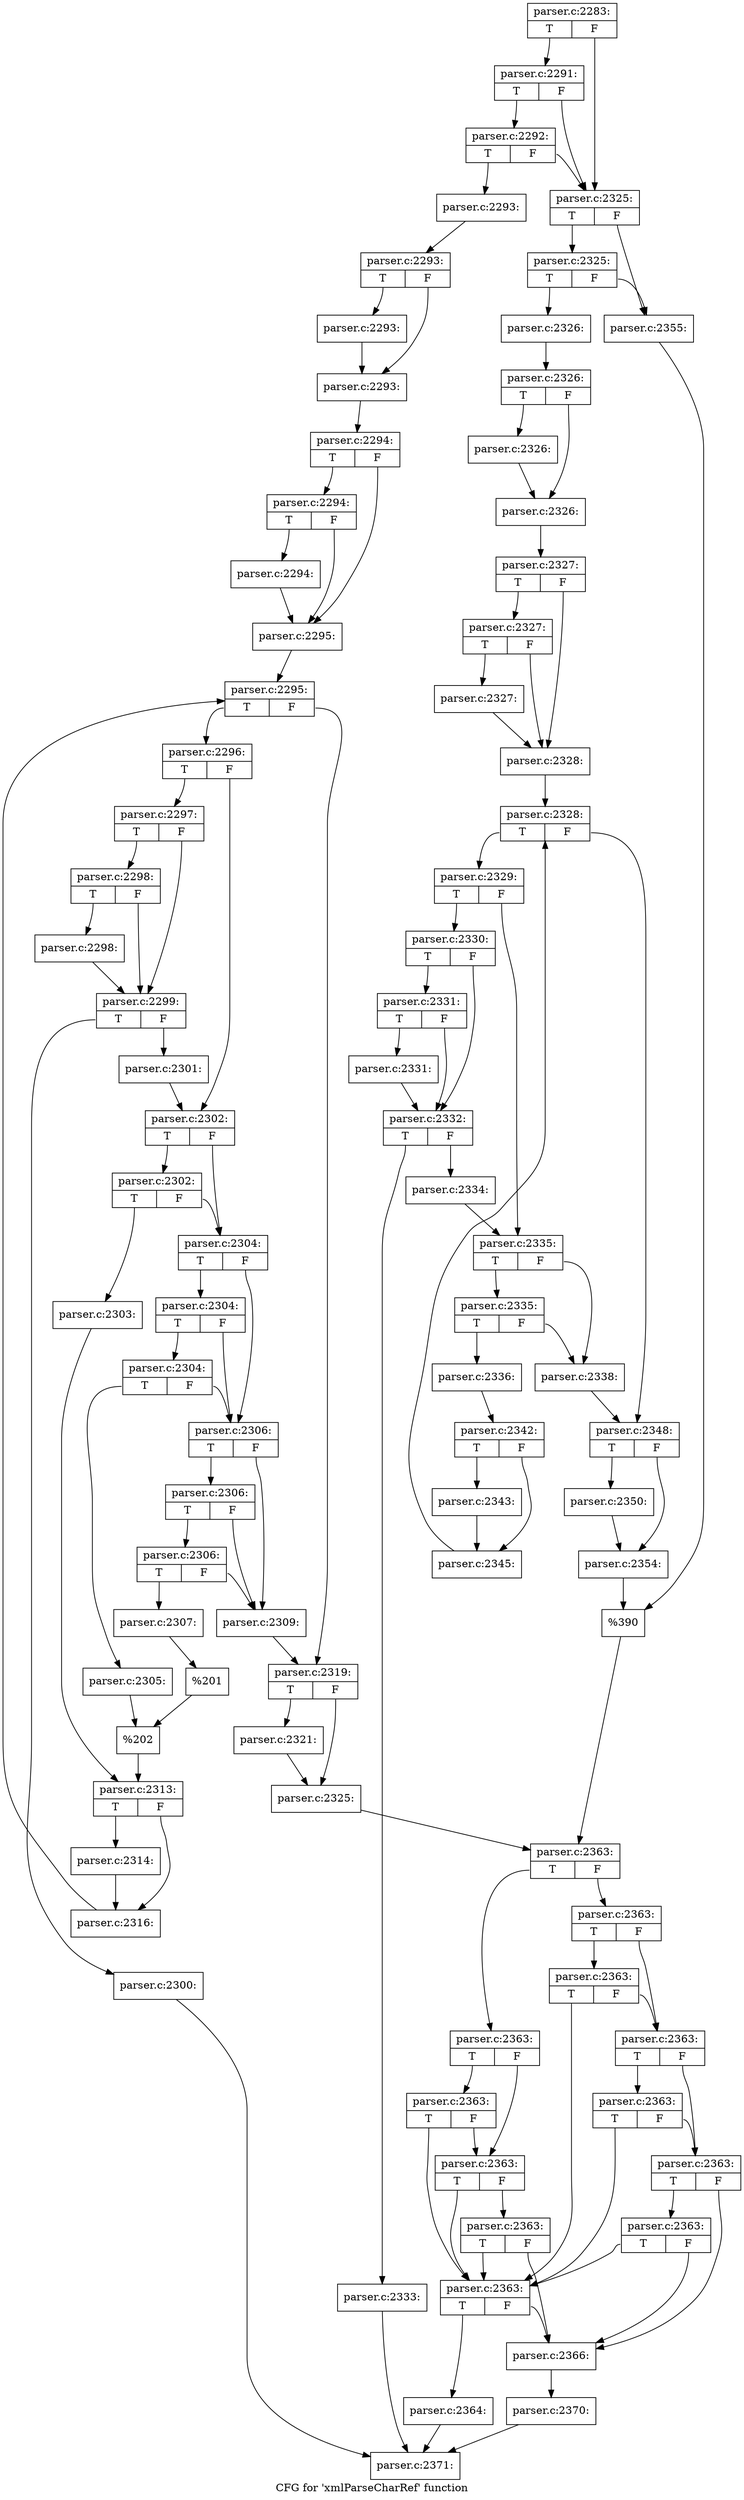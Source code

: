 digraph "CFG for 'xmlParseCharRef' function" {
	label="CFG for 'xmlParseCharRef' function";

	Node0x55d73b791de0 [shape=record,label="{parser.c:2283:|{<s0>T|<s1>F}}"];
	Node0x55d73b791de0:s0 -> Node0x55d73b7a8f00;
	Node0x55d73b791de0:s1 -> Node0x55d73b7a8e30;
	Node0x55d73b7a8f00 [shape=record,label="{parser.c:2291:|{<s0>T|<s1>F}}"];
	Node0x55d73b7a8f00:s0 -> Node0x55d73b7a8e80;
	Node0x55d73b7a8f00:s1 -> Node0x55d73b7a8e30;
	Node0x55d73b7a8e80 [shape=record,label="{parser.c:2292:|{<s0>T|<s1>F}}"];
	Node0x55d73b7a8e80:s0 -> Node0x55d73b7a8d90;
	Node0x55d73b7a8e80:s1 -> Node0x55d73b7a8e30;
	Node0x55d73b7a8d90 [shape=record,label="{parser.c:2293:}"];
	Node0x55d73b7a8d90 -> Node0x55d73b7a9e20;
	Node0x55d73b7a9e20 [shape=record,label="{parser.c:2293:|{<s0>T|<s1>F}}"];
	Node0x55d73b7a9e20:s0 -> Node0x55d73b7aa890;
	Node0x55d73b7a9e20:s1 -> Node0x55d73b7aa8e0;
	Node0x55d73b7aa890 [shape=record,label="{parser.c:2293:}"];
	Node0x55d73b7aa890 -> Node0x55d73b7aa8e0;
	Node0x55d73b7aa8e0 [shape=record,label="{parser.c:2293:}"];
	Node0x55d73b7aa8e0 -> Node0x55d73b7a9d80;
	Node0x55d73b7a9d80 [shape=record,label="{parser.c:2294:|{<s0>T|<s1>F}}"];
	Node0x55d73b7a9d80:s0 -> Node0x55d73b7ab170;
	Node0x55d73b7a9d80:s1 -> Node0x55d73b7ab120;
	Node0x55d73b7ab170 [shape=record,label="{parser.c:2294:|{<s0>T|<s1>F}}"];
	Node0x55d73b7ab170:s0 -> Node0x55d73b7a9dd0;
	Node0x55d73b7ab170:s1 -> Node0x55d73b7ab120;
	Node0x55d73b7a9dd0 [shape=record,label="{parser.c:2294:}"];
	Node0x55d73b7a9dd0 -> Node0x55d73b7ab120;
	Node0x55d73b7ab120 [shape=record,label="{parser.c:2295:}"];
	Node0x55d73b7ab120 -> Node0x55d73b7abc90;
	Node0x55d73b7abc90 [shape=record,label="{parser.c:2295:|{<s0>T|<s1>F}}"];
	Node0x55d73b7abc90:s0 -> Node0x55d73b7337d0;
	Node0x55d73b7abc90:s1 -> Node0x55d73b7abeb0;
	Node0x55d73b7337d0 [shape=record,label="{parser.c:2296:|{<s0>T|<s1>F}}"];
	Node0x55d73b7337d0:s0 -> Node0x55d73b7339c0;
	Node0x55d73b7337d0:s1 -> Node0x55d73b733a10;
	Node0x55d73b7339c0 [shape=record,label="{parser.c:2297:|{<s0>T|<s1>F}}"];
	Node0x55d73b7339c0:s0 -> Node0x55d73b733fa0;
	Node0x55d73b7339c0:s1 -> Node0x55d73b733f50;
	Node0x55d73b733fa0 [shape=record,label="{parser.c:2298:|{<s0>T|<s1>F}}"];
	Node0x55d73b733fa0:s0 -> Node0x55d73b733f00;
	Node0x55d73b733fa0:s1 -> Node0x55d73b733f50;
	Node0x55d73b733f00 [shape=record,label="{parser.c:2298:}"];
	Node0x55d73b733f00 -> Node0x55d73b733f50;
	Node0x55d73b733f50 [shape=record,label="{parser.c:2299:|{<s0>T|<s1>F}}"];
	Node0x55d73b733f50:s0 -> Node0x55d73b734b30;
	Node0x55d73b733f50:s1 -> Node0x55d73b734b80;
	Node0x55d73b734b30 [shape=record,label="{parser.c:2300:}"];
	Node0x55d73b734b30 -> Node0x55d73b79f4b0;
	Node0x55d73b734b80 [shape=record,label="{parser.c:2301:}"];
	Node0x55d73b734b80 -> Node0x55d73b733a10;
	Node0x55d73b733a10 [shape=record,label="{parser.c:2302:|{<s0>T|<s1>F}}"];
	Node0x55d73b733a10:s0 -> Node0x55d73b735320;
	Node0x55d73b733a10:s1 -> Node0x55d73b7352d0;
	Node0x55d73b735320 [shape=record,label="{parser.c:2302:|{<s0>T|<s1>F}}"];
	Node0x55d73b735320:s0 -> Node0x55d73b735230;
	Node0x55d73b735320:s1 -> Node0x55d73b7352d0;
	Node0x55d73b735230 [shape=record,label="{parser.c:2303:}"];
	Node0x55d73b735230 -> Node0x55d73b735280;
	Node0x55d73b7352d0 [shape=record,label="{parser.c:2304:|{<s0>T|<s1>F}}"];
	Node0x55d73b7352d0:s0 -> Node0x55d73b7366f0;
	Node0x55d73b7352d0:s1 -> Node0x55d73b736620;
	Node0x55d73b7366f0 [shape=record,label="{parser.c:2304:|{<s0>T|<s1>F}}"];
	Node0x55d73b7366f0:s0 -> Node0x55d73b736670;
	Node0x55d73b7366f0:s1 -> Node0x55d73b736620;
	Node0x55d73b736670 [shape=record,label="{parser.c:2304:|{<s0>T|<s1>F}}"];
	Node0x55d73b736670:s0 -> Node0x55d73b736580;
	Node0x55d73b736670:s1 -> Node0x55d73b736620;
	Node0x55d73b736580 [shape=record,label="{parser.c:2305:}"];
	Node0x55d73b736580 -> Node0x55d73b7365d0;
	Node0x55d73b736620 [shape=record,label="{parser.c:2306:|{<s0>T|<s1>F}}"];
	Node0x55d73b736620:s0 -> Node0x55d73b7ac830;
	Node0x55d73b736620:s1 -> Node0x55d73b7ac760;
	Node0x55d73b7ac830 [shape=record,label="{parser.c:2306:|{<s0>T|<s1>F}}"];
	Node0x55d73b7ac830:s0 -> Node0x55d73b7ac7b0;
	Node0x55d73b7ac830:s1 -> Node0x55d73b7ac760;
	Node0x55d73b7ac7b0 [shape=record,label="{parser.c:2306:|{<s0>T|<s1>F}}"];
	Node0x55d73b7ac7b0:s0 -> Node0x55d73b7ac6c0;
	Node0x55d73b7ac7b0:s1 -> Node0x55d73b7ac760;
	Node0x55d73b7ac6c0 [shape=record,label="{parser.c:2307:}"];
	Node0x55d73b7ac6c0 -> Node0x55d73b7ac710;
	Node0x55d73b7ac760 [shape=record,label="{parser.c:2309:}"];
	Node0x55d73b7ac760 -> Node0x55d73b7abeb0;
	Node0x55d73b7ac710 [shape=record,label="{%201}"];
	Node0x55d73b7ac710 -> Node0x55d73b7365d0;
	Node0x55d73b7365d0 [shape=record,label="{%202}"];
	Node0x55d73b7365d0 -> Node0x55d73b735280;
	Node0x55d73b735280 [shape=record,label="{parser.c:2313:|{<s0>T|<s1>F}}"];
	Node0x55d73b735280:s0 -> Node0x55d73b7ae3e0;
	Node0x55d73b735280:s1 -> Node0x55d73b7ae430;
	Node0x55d73b7ae3e0 [shape=record,label="{parser.c:2314:}"];
	Node0x55d73b7ae3e0 -> Node0x55d73b7ae430;
	Node0x55d73b7ae430 [shape=record,label="{parser.c:2316:}"];
	Node0x55d73b7ae430 -> Node0x55d73b7abc90;
	Node0x55d73b7abeb0 [shape=record,label="{parser.c:2319:|{<s0>T|<s1>F}}"];
	Node0x55d73b7abeb0:s0 -> Node0x55d73b7aecd0;
	Node0x55d73b7abeb0:s1 -> Node0x55d73b7aed20;
	Node0x55d73b7aecd0 [shape=record,label="{parser.c:2321:}"];
	Node0x55d73b7aecd0 -> Node0x55d73b7aed20;
	Node0x55d73b7aed20 [shape=record,label="{parser.c:2325:}"];
	Node0x55d73b7aed20 -> Node0x55d73b7a8de0;
	Node0x55d73b7a8e30 [shape=record,label="{parser.c:2325:|{<s0>T|<s1>F}}"];
	Node0x55d73b7a8e30:s0 -> Node0x55d73b7b0120;
	Node0x55d73b7a8e30:s1 -> Node0x55d73b7b00d0;
	Node0x55d73b7b0120 [shape=record,label="{parser.c:2325:|{<s0>T|<s1>F}}"];
	Node0x55d73b7b0120:s0 -> Node0x55d73b7b0030;
	Node0x55d73b7b0120:s1 -> Node0x55d73b7b00d0;
	Node0x55d73b7b0030 [shape=record,label="{parser.c:2326:}"];
	Node0x55d73b7b0030 -> Node0x55d73b7b9210;
	Node0x55d73b7b9210 [shape=record,label="{parser.c:2326:|{<s0>T|<s1>F}}"];
	Node0x55d73b7b9210:s0 -> Node0x55d73b7b9c80;
	Node0x55d73b7b9210:s1 -> Node0x55d73b7b9cd0;
	Node0x55d73b7b9c80 [shape=record,label="{parser.c:2326:}"];
	Node0x55d73b7b9c80 -> Node0x55d73b7b9cd0;
	Node0x55d73b7b9cd0 [shape=record,label="{parser.c:2326:}"];
	Node0x55d73b7b9cd0 -> Node0x55d73b7a7cd0;
	Node0x55d73b7a7cd0 [shape=record,label="{parser.c:2327:|{<s0>T|<s1>F}}"];
	Node0x55d73b7a7cd0:s0 -> Node0x55d73b7ba560;
	Node0x55d73b7a7cd0:s1 -> Node0x55d73b7ba510;
	Node0x55d73b7ba560 [shape=record,label="{parser.c:2327:|{<s0>T|<s1>F}}"];
	Node0x55d73b7ba560:s0 -> Node0x55d73b79f780;
	Node0x55d73b7ba560:s1 -> Node0x55d73b7ba510;
	Node0x55d73b79f780 [shape=record,label="{parser.c:2327:}"];
	Node0x55d73b79f780 -> Node0x55d73b7ba510;
	Node0x55d73b7ba510 [shape=record,label="{parser.c:2328:}"];
	Node0x55d73b7ba510 -> Node0x55d73b7bb080;
	Node0x55d73b7bb080 [shape=record,label="{parser.c:2328:|{<s0>T|<s1>F}}"];
	Node0x55d73b7bb080:s0 -> Node0x55d73b7bb700;
	Node0x55d73b7bb080:s1 -> Node0x55d73b7bb2a0;
	Node0x55d73b7bb700 [shape=record,label="{parser.c:2329:|{<s0>T|<s1>F}}"];
	Node0x55d73b7bb700:s0 -> Node0x55d73b7bb8f0;
	Node0x55d73b7bb700:s1 -> Node0x55d73b7bb940;
	Node0x55d73b7bb8f0 [shape=record,label="{parser.c:2330:|{<s0>T|<s1>F}}"];
	Node0x55d73b7bb8f0:s0 -> Node0x55d73b7bbed0;
	Node0x55d73b7bb8f0:s1 -> Node0x55d73b7bbe80;
	Node0x55d73b7bbed0 [shape=record,label="{parser.c:2331:|{<s0>T|<s1>F}}"];
	Node0x55d73b7bbed0:s0 -> Node0x55d73b7bbe30;
	Node0x55d73b7bbed0:s1 -> Node0x55d73b7bbe80;
	Node0x55d73b7bbe30 [shape=record,label="{parser.c:2331:}"];
	Node0x55d73b7bbe30 -> Node0x55d73b7bbe80;
	Node0x55d73b7bbe80 [shape=record,label="{parser.c:2332:|{<s0>T|<s1>F}}"];
	Node0x55d73b7bbe80:s0 -> Node0x55d73b7bca60;
	Node0x55d73b7bbe80:s1 -> Node0x55d73b7bcab0;
	Node0x55d73b7bca60 [shape=record,label="{parser.c:2333:}"];
	Node0x55d73b7bca60 -> Node0x55d73b79f4b0;
	Node0x55d73b7bcab0 [shape=record,label="{parser.c:2334:}"];
	Node0x55d73b7bcab0 -> Node0x55d73b7bb940;
	Node0x55d73b7bb940 [shape=record,label="{parser.c:2335:|{<s0>T|<s1>F}}"];
	Node0x55d73b7bb940:s0 -> Node0x55d73b7bd250;
	Node0x55d73b7bb940:s1 -> Node0x55d73b7bd200;
	Node0x55d73b7bd250 [shape=record,label="{parser.c:2335:|{<s0>T|<s1>F}}"];
	Node0x55d73b7bd250:s0 -> Node0x55d73b7bd160;
	Node0x55d73b7bd250:s1 -> Node0x55d73b7bd200;
	Node0x55d73b7bd160 [shape=record,label="{parser.c:2336:}"];
	Node0x55d73b7bd160 -> Node0x55d73b7bd1b0;
	Node0x55d73b7bd200 [shape=record,label="{parser.c:2338:}"];
	Node0x55d73b7bd200 -> Node0x55d73b7bb2a0;
	Node0x55d73b7bd1b0 [shape=record,label="{parser.c:2342:|{<s0>T|<s1>F}}"];
	Node0x55d73b7bd1b0:s0 -> Node0x55d73b7be960;
	Node0x55d73b7bd1b0:s1 -> Node0x55d73b7be9b0;
	Node0x55d73b7be960 [shape=record,label="{parser.c:2343:}"];
	Node0x55d73b7be960 -> Node0x55d73b7be9b0;
	Node0x55d73b7be9b0 [shape=record,label="{parser.c:2345:}"];
	Node0x55d73b7be9b0 -> Node0x55d73b7bb080;
	Node0x55d73b7bb2a0 [shape=record,label="{parser.c:2348:|{<s0>T|<s1>F}}"];
	Node0x55d73b7bb2a0:s0 -> Node0x55d73b7bf210;
	Node0x55d73b7bb2a0:s1 -> Node0x55d73b7bf260;
	Node0x55d73b7bf210 [shape=record,label="{parser.c:2350:}"];
	Node0x55d73b7bf210 -> Node0x55d73b7bf260;
	Node0x55d73b7bf260 [shape=record,label="{parser.c:2354:}"];
	Node0x55d73b7bf260 -> Node0x55d73b7b0080;
	Node0x55d73b7b00d0 [shape=record,label="{parser.c:2355:}"];
	Node0x55d73b7b00d0 -> Node0x55d73b7b0080;
	Node0x55d73b7b0080 [shape=record,label="{%390}"];
	Node0x55d73b7b0080 -> Node0x55d73b7a8de0;
	Node0x55d73b7a8de0 [shape=record,label="{parser.c:2363:|{<s0>T|<s1>F}}"];
	Node0x55d73b7a8de0:s0 -> Node0x55d73b7c0b10;
	Node0x55d73b7a8de0:s1 -> Node0x55d73b7c0b60;
	Node0x55d73b7c0b10 [shape=record,label="{parser.c:2363:|{<s0>T|<s1>F}}"];
	Node0x55d73b7c0b10:s0 -> Node0x55d73b7c0e50;
	Node0x55d73b7c0b10:s1 -> Node0x55d73b7c0e00;
	Node0x55d73b7c0e50 [shape=record,label="{parser.c:2363:|{<s0>T|<s1>F}}"];
	Node0x55d73b7c0e50:s0 -> Node0x55d73b7c0a90;
	Node0x55d73b7c0e50:s1 -> Node0x55d73b7c0e00;
	Node0x55d73b7c0e00 [shape=record,label="{parser.c:2363:|{<s0>T|<s1>F}}"];
	Node0x55d73b7c0e00:s0 -> Node0x55d73b7c0a90;
	Node0x55d73b7c0e00:s1 -> Node0x55d73b7c0db0;
	Node0x55d73b7c0db0 [shape=record,label="{parser.c:2363:|{<s0>T|<s1>F}}"];
	Node0x55d73b7c0db0:s0 -> Node0x55d73b7c0a90;
	Node0x55d73b7c0db0:s1 -> Node0x55d73b7c0a40;
	Node0x55d73b7c0b60 [shape=record,label="{parser.c:2363:|{<s0>T|<s1>F}}"];
	Node0x55d73b7c0b60:s0 -> Node0x55d73b7c1500;
	Node0x55d73b7c0b60:s1 -> Node0x55d73b7c14b0;
	Node0x55d73b7c1500 [shape=record,label="{parser.c:2363:|{<s0>T|<s1>F}}"];
	Node0x55d73b7c1500:s0 -> Node0x55d73b7c0a90;
	Node0x55d73b7c1500:s1 -> Node0x55d73b7c14b0;
	Node0x55d73b7c14b0 [shape=record,label="{parser.c:2363:|{<s0>T|<s1>F}}"];
	Node0x55d73b7c14b0:s0 -> Node0x55d73b7c1870;
	Node0x55d73b7c14b0:s1 -> Node0x55d73b7c1460;
	Node0x55d73b7c1870 [shape=record,label="{parser.c:2363:|{<s0>T|<s1>F}}"];
	Node0x55d73b7c1870:s0 -> Node0x55d73b7c0a90;
	Node0x55d73b7c1870:s1 -> Node0x55d73b7c1460;
	Node0x55d73b7c1460 [shape=record,label="{parser.c:2363:|{<s0>T|<s1>F}}"];
	Node0x55d73b7c1460:s0 -> Node0x55d73b7c1c20;
	Node0x55d73b7c1460:s1 -> Node0x55d73b7c0a40;
	Node0x55d73b7c1c20 [shape=record,label="{parser.c:2363:|{<s0>T|<s1>F}}"];
	Node0x55d73b7c1c20:s0 -> Node0x55d73b7c0a90;
	Node0x55d73b7c1c20:s1 -> Node0x55d73b7c0a40;
	Node0x55d73b7c0a90 [shape=record,label="{parser.c:2363:|{<s0>T|<s1>F}}"];
	Node0x55d73b7c0a90:s0 -> Node0x55d73b7c09a0;
	Node0x55d73b7c0a90:s1 -> Node0x55d73b7c0a40;
	Node0x55d73b7c09a0 [shape=record,label="{parser.c:2364:}"];
	Node0x55d73b7c09a0 -> Node0x55d73b79f4b0;
	Node0x55d73b7c0a40 [shape=record,label="{parser.c:2366:}"];
	Node0x55d73b7c0a40 -> Node0x55d73b7c09f0;
	Node0x55d73b7c09f0 [shape=record,label="{parser.c:2370:}"];
	Node0x55d73b7c09f0 -> Node0x55d73b79f4b0;
	Node0x55d73b79f4b0 [shape=record,label="{parser.c:2371:}"];
}
